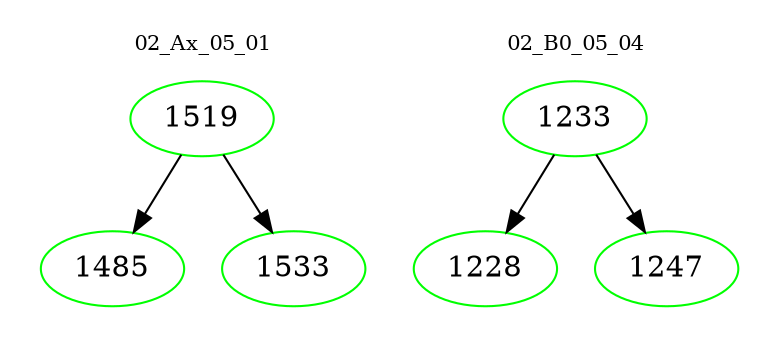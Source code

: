 digraph{
subgraph cluster_0 {
color = white
label = "02_Ax_05_01";
fontsize=10;
T0_1519 [label="1519", color="green"]
T0_1519 -> T0_1485 [color="black"]
T0_1485 [label="1485", color="green"]
T0_1519 -> T0_1533 [color="black"]
T0_1533 [label="1533", color="green"]
}
subgraph cluster_1 {
color = white
label = "02_B0_05_04";
fontsize=10;
T1_1233 [label="1233", color="green"]
T1_1233 -> T1_1228 [color="black"]
T1_1228 [label="1228", color="green"]
T1_1233 -> T1_1247 [color="black"]
T1_1247 [label="1247", color="green"]
}
}
